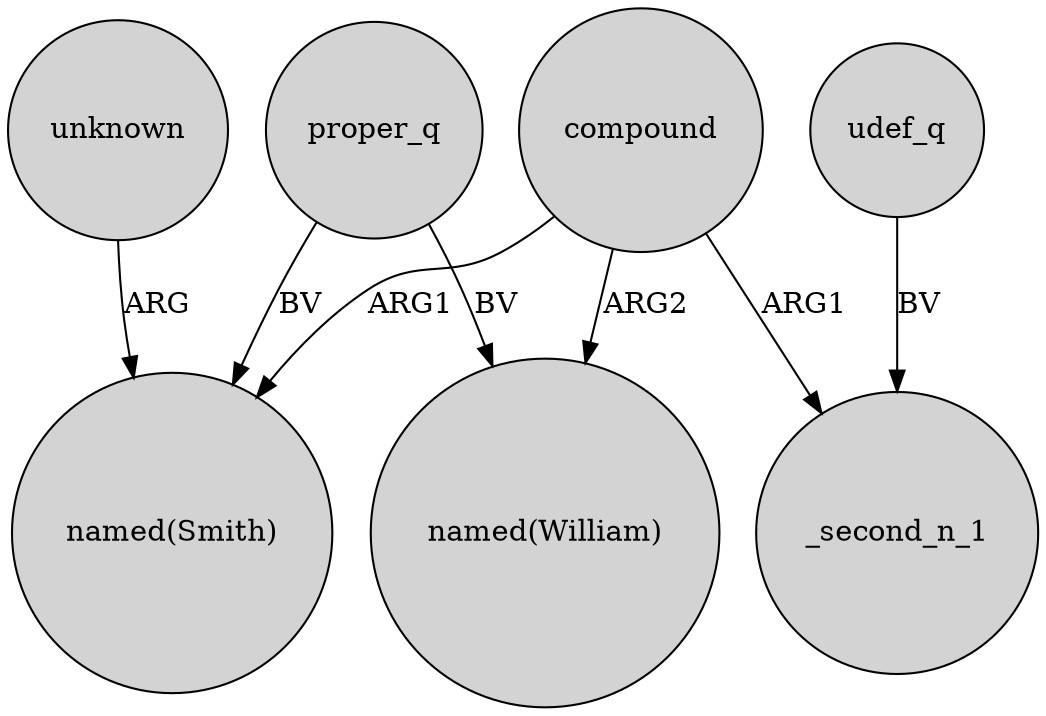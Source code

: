 digraph {
	node [shape=circle style=filled]
	unknown -> "named(Smith)" [label=ARG]
	compound -> "named(William)" [label=ARG2]
	udef_q -> _second_n_1 [label=BV]
	compound -> _second_n_1 [label=ARG1]
	proper_q -> "named(Smith)" [label=BV]
	compound -> "named(Smith)" [label=ARG1]
	proper_q -> "named(William)" [label=BV]
}
